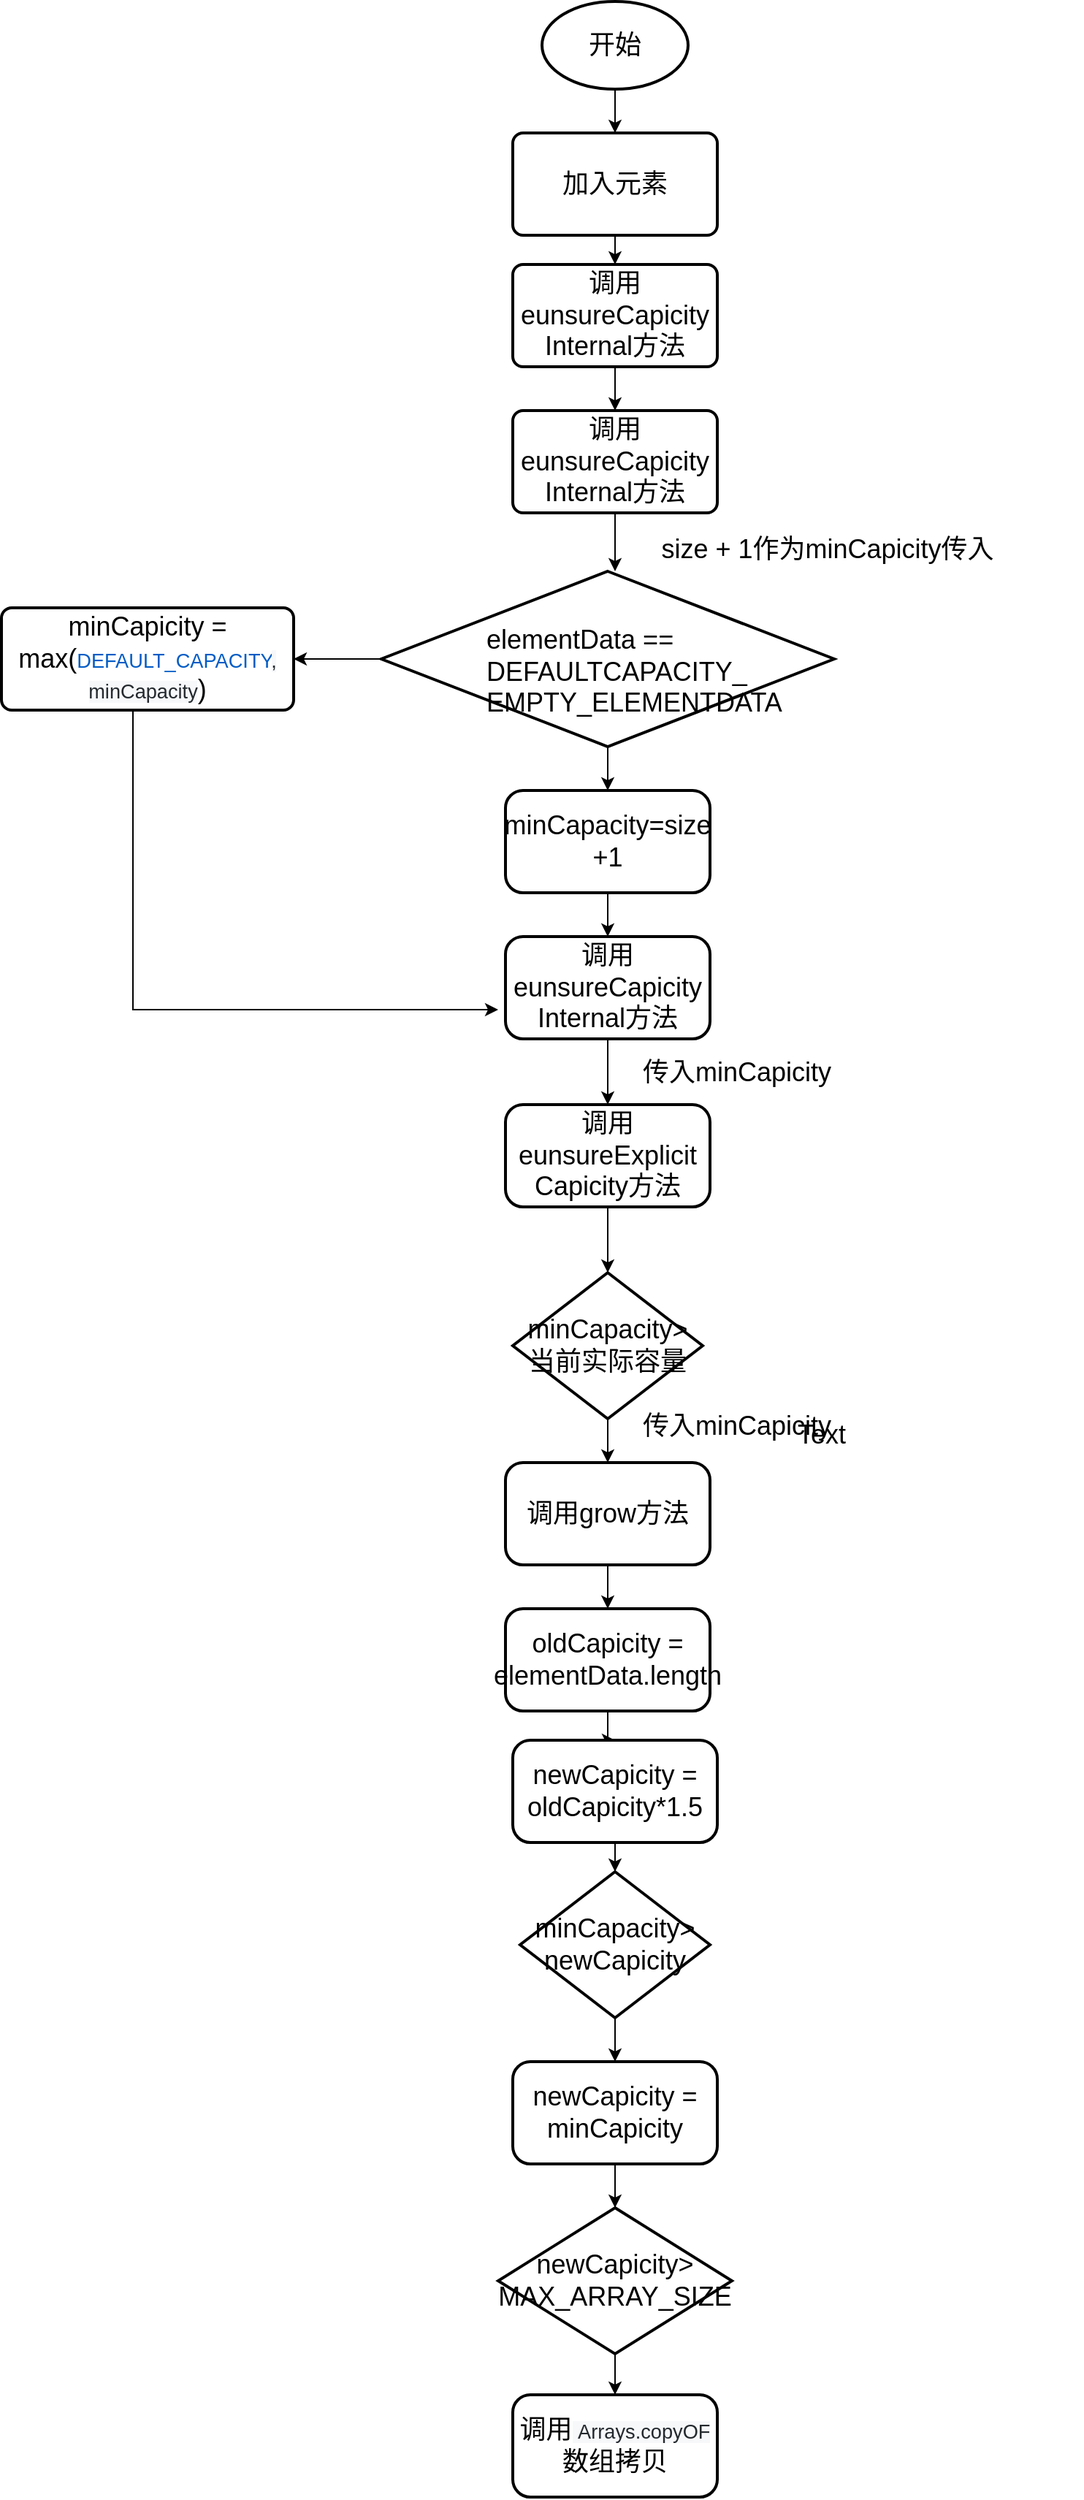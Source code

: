 <mxfile version="11.0.8" type="device"><diagram id="dyY8-obX85-G200QXLtN" name="Page-1"><mxGraphModel dx="2249" dy="764" grid="1" gridSize="10" guides="1" tooltips="1" connect="1" arrows="1" fold="1" page="1" pageScale="1" pageWidth="827" pageHeight="1169" math="0" shadow="0"><root><mxCell id="0"/><mxCell id="1" parent="0"/><mxCell id="ElRtd1nO3IqMYYeTu9Zu-3" value="" style="edgeStyle=orthogonalEdgeStyle;rounded=0;orthogonalLoop=1;jettySize=auto;html=1;" edge="1" parent="1" source="ElRtd1nO3IqMYYeTu9Zu-1"><mxGeometry relative="1" as="geometry"><mxPoint x="160" y="170" as="targetPoint"/></mxGeometry></mxCell><mxCell id="ElRtd1nO3IqMYYeTu9Zu-1" value="开始" style="strokeWidth=2;html=1;shape=mxgraph.flowchart.start_1;whiteSpace=wrap;fontSize=18;" vertex="1" parent="1"><mxGeometry x="110" y="80" width="100" height="60" as="geometry"/></mxCell><mxCell id="ElRtd1nO3IqMYYeTu9Zu-6" value="" style="edgeStyle=orthogonalEdgeStyle;rounded=0;orthogonalLoop=1;jettySize=auto;html=1;fontSize=18;" edge="1" parent="1" source="ElRtd1nO3IqMYYeTu9Zu-4" target="ElRtd1nO3IqMYYeTu9Zu-5"><mxGeometry relative="1" as="geometry"/></mxCell><mxCell id="ElRtd1nO3IqMYYeTu9Zu-4" value="加入元素" style="rounded=1;whiteSpace=wrap;html=1;absoluteArcSize=1;arcSize=14;strokeWidth=2;fontSize=18;" vertex="1" parent="1"><mxGeometry x="90" y="170" width="140" height="70" as="geometry"/></mxCell><mxCell id="ElRtd1nO3IqMYYeTu9Zu-8" value="" style="edgeStyle=orthogonalEdgeStyle;rounded=0;orthogonalLoop=1;jettySize=auto;html=1;fontSize=18;" edge="1" parent="1" source="ElRtd1nO3IqMYYeTu9Zu-5" target="ElRtd1nO3IqMYYeTu9Zu-7"><mxGeometry relative="1" as="geometry"/></mxCell><mxCell id="ElRtd1nO3IqMYYeTu9Zu-5" value="调用eunsureCapicity&lt;br&gt;Internal方法" style="rounded=1;whiteSpace=wrap;html=1;absoluteArcSize=1;arcSize=14;strokeWidth=2;fontSize=18;" vertex="1" parent="1"><mxGeometry x="90" y="260" width="140" height="70" as="geometry"/></mxCell><mxCell id="ElRtd1nO3IqMYYeTu9Zu-10" value="" style="edgeStyle=orthogonalEdgeStyle;rounded=0;orthogonalLoop=1;jettySize=auto;html=1;fontSize=18;" edge="1" parent="1" source="ElRtd1nO3IqMYYeTu9Zu-7"><mxGeometry relative="1" as="geometry"><mxPoint x="160" y="470" as="targetPoint"/></mxGeometry></mxCell><mxCell id="ElRtd1nO3IqMYYeTu9Zu-7" value="调用eunsureCapicity&lt;br&gt;Internal方法" style="rounded=1;whiteSpace=wrap;html=1;absoluteArcSize=1;arcSize=14;strokeWidth=2;fontSize=18;" vertex="1" parent="1"><mxGeometry x="90" y="360" width="140" height="70" as="geometry"/></mxCell><mxCell id="ElRtd1nO3IqMYYeTu9Zu-14" value="" style="edgeStyle=orthogonalEdgeStyle;rounded=0;orthogonalLoop=1;jettySize=auto;html=1;fontSize=18;" edge="1" parent="1" source="ElRtd1nO3IqMYYeTu9Zu-11" target="ElRtd1nO3IqMYYeTu9Zu-13"><mxGeometry relative="1" as="geometry"/></mxCell><mxCell id="ElRtd1nO3IqMYYeTu9Zu-17" value="" style="edgeStyle=orthogonalEdgeStyle;rounded=0;orthogonalLoop=1;jettySize=auto;html=1;fontSize=18;" edge="1" parent="1" source="ElRtd1nO3IqMYYeTu9Zu-11" target="ElRtd1nO3IqMYYeTu9Zu-16"><mxGeometry relative="1" as="geometry"/></mxCell><mxCell id="ElRtd1nO3IqMYYeTu9Zu-11" value="" style="strokeWidth=2;html=1;shape=mxgraph.flowchart.decision;whiteSpace=wrap;fontSize=18;" vertex="1" parent="1"><mxGeometry y="470" width="310" height="120" as="geometry"/></mxCell><mxCell id="ElRtd1nO3IqMYYeTu9Zu-12" value="elementData ==&lt;br&gt;DEFAULTCAPACITY_&lt;br&gt;EMPTY_ELEMENTDATA" style="text;html=1;fontSize=18;" vertex="1" parent="1"><mxGeometry x="70" y="500" width="410" height="40" as="geometry"/></mxCell><mxCell id="ElRtd1nO3IqMYYeTu9Zu-21" value="" style="edgeStyle=orthogonalEdgeStyle;rounded=0;orthogonalLoop=1;jettySize=auto;html=1;fontSize=18;" edge="1" parent="1" source="ElRtd1nO3IqMYYeTu9Zu-13"><mxGeometry relative="1" as="geometry"><mxPoint x="80" y="770" as="targetPoint"/><Array as="points"><mxPoint x="-170" y="770"/></Array></mxGeometry></mxCell><mxCell id="ElRtd1nO3IqMYYeTu9Zu-13" value="minCapicity = max(&lt;span class=&quot;pl-c1&quot; style=&quot;font-family: , &amp;#34;consolas&amp;#34; , &amp;#34;liberation mono&amp;#34; , &amp;#34;menlo&amp;#34; , monospace ; font-size: 13.6px ; box-sizing: border-box ; color: rgb(0 , 92 , 197)&quot;&gt;DEFAULT_CAPACITY&lt;/span&gt;&lt;span style=&quot;background-color: rgb(246 , 248 , 250) ; color: rgb(36 , 41 , 46) ; font-family: , &amp;#34;consolas&amp;#34; , &amp;#34;liberation mono&amp;#34; , &amp;#34;menlo&amp;#34; , monospace ; font-size: 13.6px&quot;&gt;, minCapacity&lt;/span&gt;&lt;span&gt;)&lt;/span&gt;" style="rounded=1;whiteSpace=wrap;html=1;absoluteArcSize=1;arcSize=14;strokeWidth=2;fontSize=18;" vertex="1" parent="1"><mxGeometry x="-260" y="495" width="200" height="70" as="geometry"/></mxCell><mxCell id="ElRtd1nO3IqMYYeTu9Zu-15" value="size + 1作为minCapicity传入" style="text;html=1;resizable=0;autosize=1;align=center;verticalAlign=middle;points=[];fillColor=none;strokeColor=none;rounded=0;fontSize=18;" vertex="1" parent="1"><mxGeometry x="185" y="440" width="240" height="30" as="geometry"/></mxCell><mxCell id="ElRtd1nO3IqMYYeTu9Zu-19" value="" style="edgeStyle=orthogonalEdgeStyle;rounded=0;orthogonalLoop=1;jettySize=auto;html=1;fontSize=18;" edge="1" parent="1" source="ElRtd1nO3IqMYYeTu9Zu-16" target="ElRtd1nO3IqMYYeTu9Zu-18"><mxGeometry relative="1" as="geometry"/></mxCell><mxCell id="ElRtd1nO3IqMYYeTu9Zu-16" value="minCapacity=size +1" style="rounded=1;whiteSpace=wrap;html=1;absoluteArcSize=1;arcSize=24;strokeWidth=2;fontSize=18;" vertex="1" parent="1"><mxGeometry x="85" y="620" width="140" height="70" as="geometry"/></mxCell><mxCell id="ElRtd1nO3IqMYYeTu9Zu-23" value="" style="edgeStyle=orthogonalEdgeStyle;rounded=0;orthogonalLoop=1;jettySize=auto;html=1;fontSize=18;" edge="1" parent="1" source="ElRtd1nO3IqMYYeTu9Zu-18" target="ElRtd1nO3IqMYYeTu9Zu-22"><mxGeometry relative="1" as="geometry"/></mxCell><mxCell id="ElRtd1nO3IqMYYeTu9Zu-18" value="调用eunsureCapicity&lt;br&gt;Internal方法" style="rounded=1;whiteSpace=wrap;html=1;absoluteArcSize=1;arcSize=24;strokeWidth=2;fontSize=18;" vertex="1" parent="1"><mxGeometry x="85" y="720" width="140" height="70" as="geometry"/></mxCell><mxCell id="ElRtd1nO3IqMYYeTu9Zu-26" value="" style="edgeStyle=orthogonalEdgeStyle;rounded=0;orthogonalLoop=1;jettySize=auto;html=1;fontSize=18;" edge="1" parent="1" source="ElRtd1nO3IqMYYeTu9Zu-22"><mxGeometry relative="1" as="geometry"><mxPoint x="155" y="950" as="targetPoint"/></mxGeometry></mxCell><mxCell id="ElRtd1nO3IqMYYeTu9Zu-22" value="调用eunsureExplicit&lt;br&gt;Capicity方法" style="rounded=1;whiteSpace=wrap;html=1;absoluteArcSize=1;arcSize=24;strokeWidth=2;fontSize=18;" vertex="1" parent="1"><mxGeometry x="85" y="835" width="140" height="70" as="geometry"/></mxCell><mxCell id="ElRtd1nO3IqMYYeTu9Zu-24" value="传入minCapicity" style="text;html=1;resizable=0;autosize=1;align=center;verticalAlign=middle;points=[];fillColor=none;strokeColor=none;rounded=0;fontSize=18;" vertex="1" parent="1"><mxGeometry x="173" y="797.5" width="140" height="30" as="geometry"/></mxCell><mxCell id="ElRtd1nO3IqMYYeTu9Zu-29" value="" style="edgeStyle=orthogonalEdgeStyle;rounded=0;orthogonalLoop=1;jettySize=auto;html=1;fontSize=18;" edge="1" parent="1" source="ElRtd1nO3IqMYYeTu9Zu-27" target="ElRtd1nO3IqMYYeTu9Zu-28"><mxGeometry relative="1" as="geometry"/></mxCell><mxCell id="ElRtd1nO3IqMYYeTu9Zu-27" value="minCapacity&amp;gt;&lt;br&gt;当前实际容量" style="strokeWidth=2;html=1;shape=mxgraph.flowchart.decision;whiteSpace=wrap;fontSize=18;" vertex="1" parent="1"><mxGeometry x="90" y="950" width="130" height="100" as="geometry"/></mxCell><mxCell id="ElRtd1nO3IqMYYeTu9Zu-31" value="" style="edgeStyle=orthogonalEdgeStyle;rounded=0;orthogonalLoop=1;jettySize=auto;html=1;fontSize=18;" edge="1" parent="1" source="ElRtd1nO3IqMYYeTu9Zu-28" target="ElRtd1nO3IqMYYeTu9Zu-30"><mxGeometry relative="1" as="geometry"/></mxCell><mxCell id="ElRtd1nO3IqMYYeTu9Zu-28" value="调用grow方法" style="rounded=1;whiteSpace=wrap;html=1;absoluteArcSize=1;arcSize=24;strokeWidth=2;fontSize=18;" vertex="1" parent="1"><mxGeometry x="85" y="1080" width="140" height="70" as="geometry"/></mxCell><mxCell id="ElRtd1nO3IqMYYeTu9Zu-33" value="" style="edgeStyle=orthogonalEdgeStyle;rounded=0;orthogonalLoop=1;jettySize=auto;html=1;fontSize=18;" edge="1" parent="1" source="ElRtd1nO3IqMYYeTu9Zu-30" target="ElRtd1nO3IqMYYeTu9Zu-32"><mxGeometry relative="1" as="geometry"/></mxCell><mxCell id="ElRtd1nO3IqMYYeTu9Zu-30" value="oldCapicity = elementData.length" style="rounded=1;whiteSpace=wrap;html=1;absoluteArcSize=1;arcSize=24;strokeWidth=2;fontSize=18;" vertex="1" parent="1"><mxGeometry x="85" y="1180" width="140" height="70" as="geometry"/></mxCell><mxCell id="ElRtd1nO3IqMYYeTu9Zu-35" value="" style="edgeStyle=orthogonalEdgeStyle;rounded=0;orthogonalLoop=1;jettySize=auto;html=1;fontSize=18;" edge="1" parent="1" source="ElRtd1nO3IqMYYeTu9Zu-32"><mxGeometry relative="1" as="geometry"><mxPoint x="160" y="1360" as="targetPoint"/></mxGeometry></mxCell><mxCell id="ElRtd1nO3IqMYYeTu9Zu-32" value="newCapicity = oldCapicity*1.5" style="rounded=1;whiteSpace=wrap;html=1;absoluteArcSize=1;arcSize=24;strokeWidth=2;fontSize=18;" vertex="1" parent="1"><mxGeometry x="90" y="1270" width="140" height="70" as="geometry"/></mxCell><mxCell id="ElRtd1nO3IqMYYeTu9Zu-36" value="传入minCapicity" style="text;html=1;resizable=0;autosize=1;align=center;verticalAlign=middle;points=[];fillColor=none;strokeColor=none;rounded=0;fontSize=18;" vertex="1" parent="1"><mxGeometry x="173" y="1040" width="140" height="30" as="geometry"/></mxCell><mxCell id="ElRtd1nO3IqMYYeTu9Zu-37" value="Text" style="text;html=1;resizable=0;points=[];autosize=1;align=left;verticalAlign=top;spacingTop=-4;fontSize=18;" vertex="1" parent="1"><mxGeometry x="283" y="1048" width="50" height="20" as="geometry"/></mxCell><mxCell id="ElRtd1nO3IqMYYeTu9Zu-43" value="" style="edgeStyle=orthogonalEdgeStyle;rounded=0;orthogonalLoop=1;jettySize=auto;html=1;fontSize=18;" edge="1" parent="1" source="ElRtd1nO3IqMYYeTu9Zu-41" target="ElRtd1nO3IqMYYeTu9Zu-42"><mxGeometry relative="1" as="geometry"/></mxCell><mxCell id="ElRtd1nO3IqMYYeTu9Zu-41" value="minCapacity&amp;gt;&lt;br&gt;newCapicity" style="strokeWidth=2;html=1;shape=mxgraph.flowchart.decision;whiteSpace=wrap;fontSize=18;" vertex="1" parent="1"><mxGeometry x="95" y="1360" width="130" height="100" as="geometry"/></mxCell><mxCell id="ElRtd1nO3IqMYYeTu9Zu-45" value="" style="edgeStyle=orthogonalEdgeStyle;rounded=0;orthogonalLoop=1;jettySize=auto;html=1;fontSize=18;" edge="1" parent="1" source="ElRtd1nO3IqMYYeTu9Zu-42" target="ElRtd1nO3IqMYYeTu9Zu-44"><mxGeometry relative="1" as="geometry"/></mxCell><mxCell id="ElRtd1nO3IqMYYeTu9Zu-42" value="newCapicity = minCapicity" style="rounded=1;whiteSpace=wrap;html=1;absoluteArcSize=1;arcSize=24;strokeWidth=2;fontSize=18;" vertex="1" parent="1"><mxGeometry x="90" y="1490" width="140" height="70" as="geometry"/></mxCell><mxCell id="ElRtd1nO3IqMYYeTu9Zu-47" value="" style="edgeStyle=orthogonalEdgeStyle;rounded=0;orthogonalLoop=1;jettySize=auto;html=1;fontSize=18;" edge="1" parent="1" source="ElRtd1nO3IqMYYeTu9Zu-44" target="ElRtd1nO3IqMYYeTu9Zu-46"><mxGeometry relative="1" as="geometry"/></mxCell><mxCell id="ElRtd1nO3IqMYYeTu9Zu-44" value="newCapicity&amp;gt;&lt;br&gt;MAX_ARRAY_SIZE" style="strokeWidth=2;html=1;shape=mxgraph.flowchart.decision;whiteSpace=wrap;fontSize=18;" vertex="1" parent="1"><mxGeometry x="80" y="1590" width="160" height="100" as="geometry"/></mxCell><mxCell id="ElRtd1nO3IqMYYeTu9Zu-46" value="调用&lt;span style=&quot;background-color: rgb(246 , 248 , 250) ; color: rgb(36 , 41 , 46) ; font-family: , &amp;#34;consolas&amp;#34; , &amp;#34;liberation mono&amp;#34; , &amp;#34;menlo&amp;#34; , monospace ; font-size: 13.6px&quot;&gt;&amp;nbsp;Arrays.copyOF&lt;/span&gt;&lt;span&gt;数组拷贝&lt;/span&gt;" style="rounded=1;whiteSpace=wrap;html=1;absoluteArcSize=1;arcSize=24;strokeWidth=2;fontSize=18;" vertex="1" parent="1"><mxGeometry x="90" y="1718" width="140" height="70" as="geometry"/></mxCell></root></mxGraphModel></diagram></mxfile>